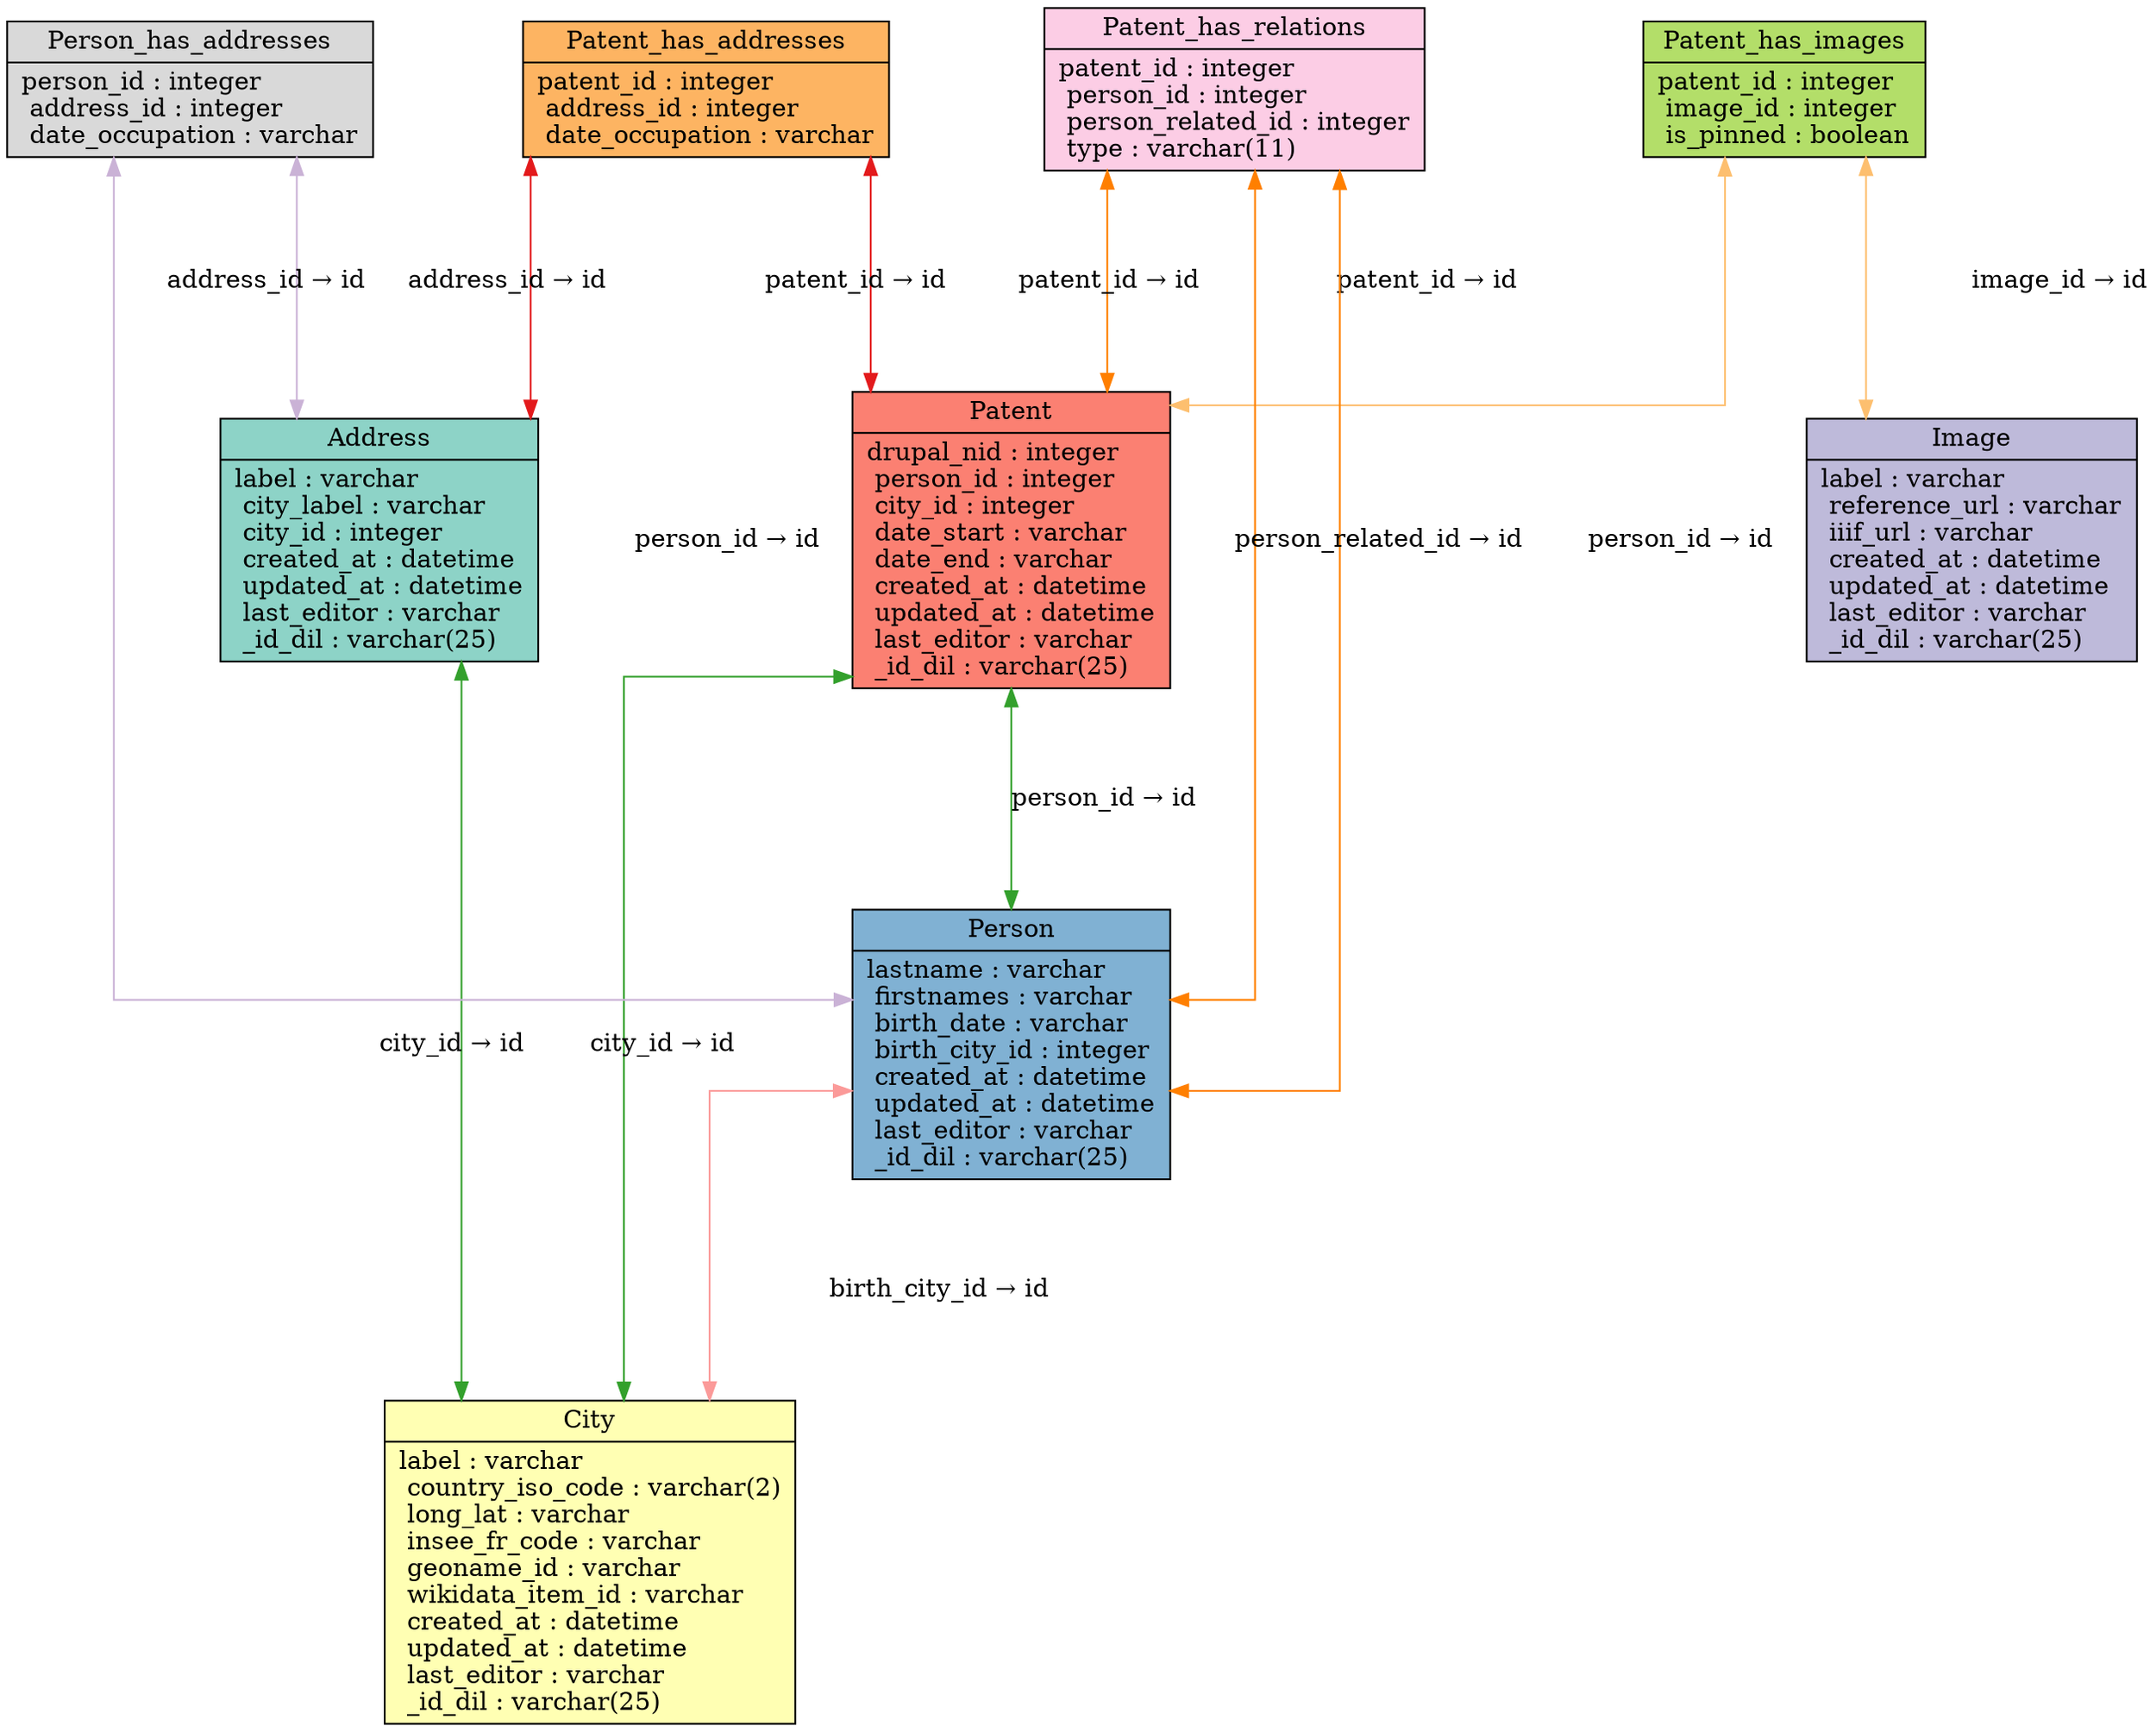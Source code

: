 digraph "dil_db" {

    graph [splines = ortho, ranksep=1.5];
    node [shape = record, style = filled, colorscheme = set312];
    edge [colorscheme = paired12, dir = both];

    # Entités principales
    addresses [label="{ Address | label : varchar\l city_label : varchar\l city_id : integer\l created_at : datetime\l updated_at : datetime\l last_editor : varchar\l _id_dil : varchar(25)\l }", fillcolor = 1];
    cities [label="{ City | label : varchar\l country_iso_code : varchar(2)\l long_lat : varchar\l insee_fr_code : varchar\l geoname_id : varchar\l wikidata_item_id : varchar\l created_at : datetime\l updated_at : datetime\l last_editor : varchar\l _id_dil : varchar(25)\l }", fillcolor = 2];
    images [label="{ Image | label : varchar\l reference_url : varchar\l iiif_url : varchar\l created_at : datetime\l updated_at : datetime\l last_editor : varchar\l _id_dil : varchar(25)\l }", fillcolor = 3];
    patents [label="{ Patent | drupal_nid : integer\l person_id : integer\l city_id : integer\l date_start : varchar\l date_end : varchar\l created_at : datetime\l updated_at : datetime\l last_editor : varchar\l _id_dil : varchar(25)\l }", fillcolor = 4];
    persons [label="{ Person | lastname : varchar\l firstnames : varchar\l birth_date : varchar\l birth_city_id : integer\l created_at : datetime\l updated_at : datetime\l last_editor : varchar\l _id_dil : varchar(25)\l }", fillcolor = 5];

    # Nœuds invisibles pour espacement vertical
    spacer1 [shape=point, width=0, height=0, style=invis];
    spacer2 [shape=point, width=0, height=0, style=invis];

    # Relations
    patent_has_addresses [label="{ Patent_has_addresses | patent_id : integer\l address_id : integer\l date_occupation : varchar\l }", fillcolor = 6];
    patent_has_images [label="{ Patent_has_images | patent_id : integer\l image_id : integer\l is_pinned : boolean\l }", fillcolor = 7];
    patent_has_relations [label="{ Patent_has_relations | patent_id : integer\l person_id : integer\l person_related_id : integer\l type : varchar(11)\l }", fillcolor = 8];
    person_has_addresses [label="{ Person_has_addresses | person_id : integer\l address_id : integer\l date_occupation : varchar\l }", fillcolor = 9];

    # Relations entre tables
    addresses -> cities [label="city_id → id", color=4];
    patent_has_addresses -> addresses [label="address_id → id", color=6];
    patent_has_addresses -> patents [label="patent_id → id", color=6];
    patent_has_images -> images [label="image_id → id", color=7];
    patent_has_images -> patents [label="patent_id → id", color=7];
    patent_has_relations -> patents [label="patent_id → id", color=8];
    patent_has_relations -> persons [label="person_id → id", color=8];
    patent_has_relations -> persons [label="person_related_id → id", color=8];
    patents -> cities [label="city_id → id", color=4];
    patents -> persons [label="person_id → id", color=4];
    person_has_addresses -> addresses [label="address_id → id", color=9];
    person_has_addresses -> persons [label="person_id → id", color=9];
    persons -> cities [label="birth_city_id → id", color=5];

    # Organisation des nœuds (hiérarchie visuelle)
    #{ rank = same; addresses; cities; images; patents; persons; }
    { rank = same; patent_has_images; patent_has_relations; }
    { rank = same; patent_has_addresses; person_has_addresses; }
}
